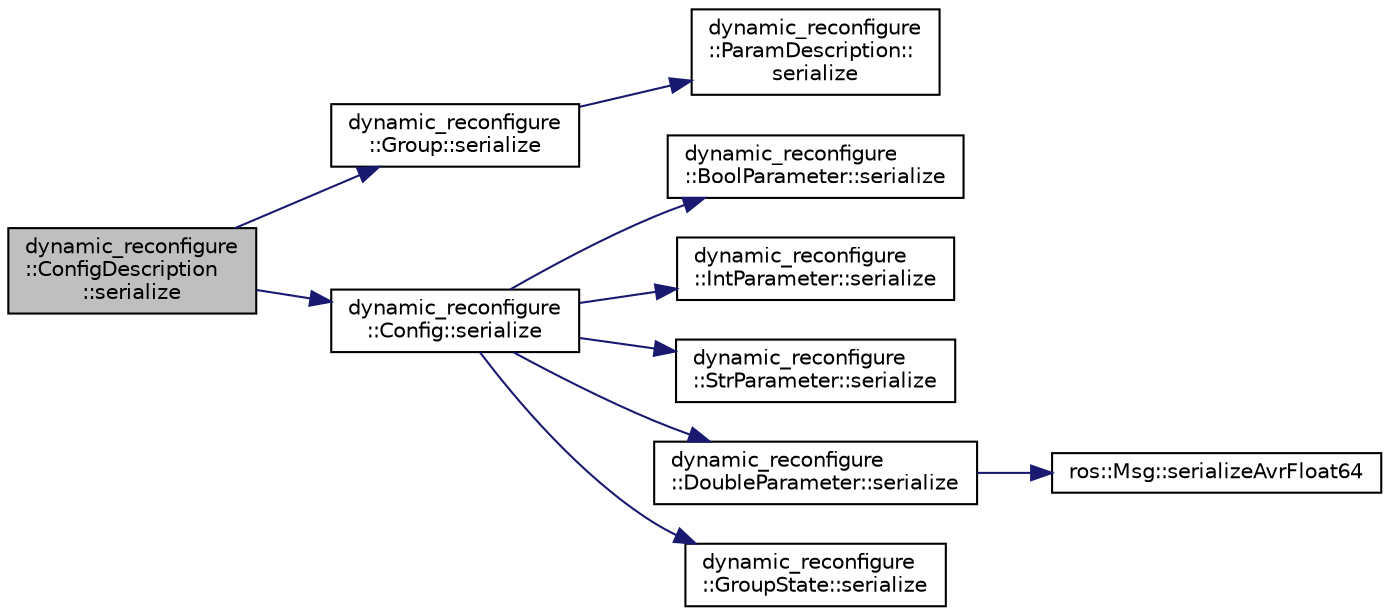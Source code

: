 digraph "dynamic_reconfigure::ConfigDescription::serialize"
{
  edge [fontname="Helvetica",fontsize="10",labelfontname="Helvetica",labelfontsize="10"];
  node [fontname="Helvetica",fontsize="10",shape=record];
  rankdir="LR";
  Node1 [label="dynamic_reconfigure\l::ConfigDescription\l::serialize",height=0.2,width=0.4,color="black", fillcolor="grey75", style="filled" fontcolor="black"];
  Node1 -> Node2 [color="midnightblue",fontsize="10",style="solid",fontname="Helvetica"];
  Node2 [label="dynamic_reconfigure\l::Group::serialize",height=0.2,width=0.4,color="black", fillcolor="white", style="filled",URL="$classdynamic__reconfigure_1_1_group.html#a10ada427623eb30ee10fd28c06f014bd"];
  Node2 -> Node3 [color="midnightblue",fontsize="10",style="solid",fontname="Helvetica"];
  Node3 [label="dynamic_reconfigure\l::ParamDescription::\lserialize",height=0.2,width=0.4,color="black", fillcolor="white", style="filled",URL="$classdynamic__reconfigure_1_1_param_description.html#ac631c25b655387d354677edef2a47643"];
  Node1 -> Node4 [color="midnightblue",fontsize="10",style="solid",fontname="Helvetica"];
  Node4 [label="dynamic_reconfigure\l::Config::serialize",height=0.2,width=0.4,color="black", fillcolor="white", style="filled",URL="$classdynamic__reconfigure_1_1_config.html#aa41c00d165d1496b801a2c92acf40d64"];
  Node4 -> Node5 [color="midnightblue",fontsize="10",style="solid",fontname="Helvetica"];
  Node5 [label="dynamic_reconfigure\l::BoolParameter::serialize",height=0.2,width=0.4,color="black", fillcolor="white", style="filled",URL="$classdynamic__reconfigure_1_1_bool_parameter.html#a22e9f326a451f4e38268693bc99e8857"];
  Node4 -> Node6 [color="midnightblue",fontsize="10",style="solid",fontname="Helvetica"];
  Node6 [label="dynamic_reconfigure\l::IntParameter::serialize",height=0.2,width=0.4,color="black", fillcolor="white", style="filled",URL="$classdynamic__reconfigure_1_1_int_parameter.html#adf080d3eaf1d9484c5d56f7e29bb465f"];
  Node4 -> Node7 [color="midnightblue",fontsize="10",style="solid",fontname="Helvetica"];
  Node7 [label="dynamic_reconfigure\l::StrParameter::serialize",height=0.2,width=0.4,color="black", fillcolor="white", style="filled",URL="$classdynamic__reconfigure_1_1_str_parameter.html#a75c4d23b7ce43ce33c023d9c1b890b43"];
  Node4 -> Node8 [color="midnightblue",fontsize="10",style="solid",fontname="Helvetica"];
  Node8 [label="dynamic_reconfigure\l::DoubleParameter::serialize",height=0.2,width=0.4,color="black", fillcolor="white", style="filled",URL="$classdynamic__reconfigure_1_1_double_parameter.html#a61628c47d58d6944f8ae4b9f13fd90fa"];
  Node8 -> Node9 [color="midnightblue",fontsize="10",style="solid",fontname="Helvetica"];
  Node9 [label="ros::Msg::serializeAvrFloat64",height=0.2,width=0.4,color="black", fillcolor="white", style="filled",URL="$classros_1_1_msg.html#a3fff55e17efd60a7195a14857ff44897",tooltip="This tricky function handles promoting a 32bit float to a 64bit double, so that AVR can publish messa..."];
  Node4 -> Node10 [color="midnightblue",fontsize="10",style="solid",fontname="Helvetica"];
  Node10 [label="dynamic_reconfigure\l::GroupState::serialize",height=0.2,width=0.4,color="black", fillcolor="white", style="filled",URL="$classdynamic__reconfigure_1_1_group_state.html#a9ca15156c8465aee6cfc833235a3aba0"];
}
